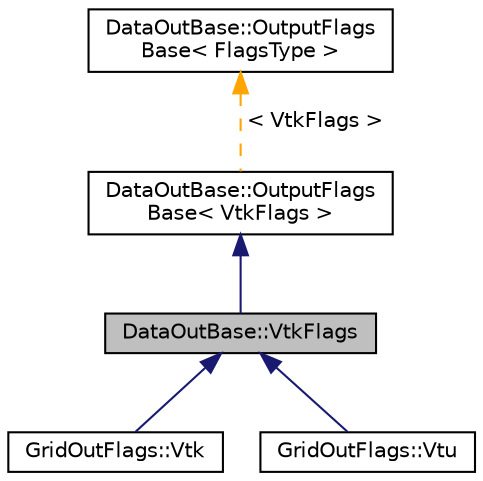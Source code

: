 digraph "DataOutBase::VtkFlags"
{
 // LATEX_PDF_SIZE
  edge [fontname="Helvetica",fontsize="10",labelfontname="Helvetica",labelfontsize="10"];
  node [fontname="Helvetica",fontsize="10",shape=record];
  Node1 [label="DataOutBase::VtkFlags",height=0.2,width=0.4,color="black", fillcolor="grey75", style="filled", fontcolor="black",tooltip=" "];
  Node2 -> Node1 [dir="back",color="midnightblue",fontsize="10",style="solid",fontname="Helvetica"];
  Node2 [label="DataOutBase::OutputFlags\lBase\< VtkFlags \>",height=0.2,width=0.4,color="black", fillcolor="white", style="filled",URL="$structDataOutBase_1_1OutputFlagsBase.html",tooltip=" "];
  Node3 -> Node2 [dir="back",color="orange",fontsize="10",style="dashed",label=" \< VtkFlags \>" ,fontname="Helvetica"];
  Node3 [label="DataOutBase::OutputFlags\lBase\< FlagsType \>",height=0.2,width=0.4,color="black", fillcolor="white", style="filled",URL="$structDataOutBase_1_1OutputFlagsBase.html",tooltip=" "];
  Node1 -> Node4 [dir="back",color="midnightblue",fontsize="10",style="solid",fontname="Helvetica"];
  Node4 [label="GridOutFlags::Vtk",height=0.2,width=0.4,color="black", fillcolor="white", style="filled",URL="$structGridOutFlags_1_1Vtk.html",tooltip=" "];
  Node1 -> Node5 [dir="back",color="midnightblue",fontsize="10",style="solid",fontname="Helvetica"];
  Node5 [label="GridOutFlags::Vtu",height=0.2,width=0.4,color="black", fillcolor="white", style="filled",URL="$structGridOutFlags_1_1Vtu.html",tooltip=" "];
}
